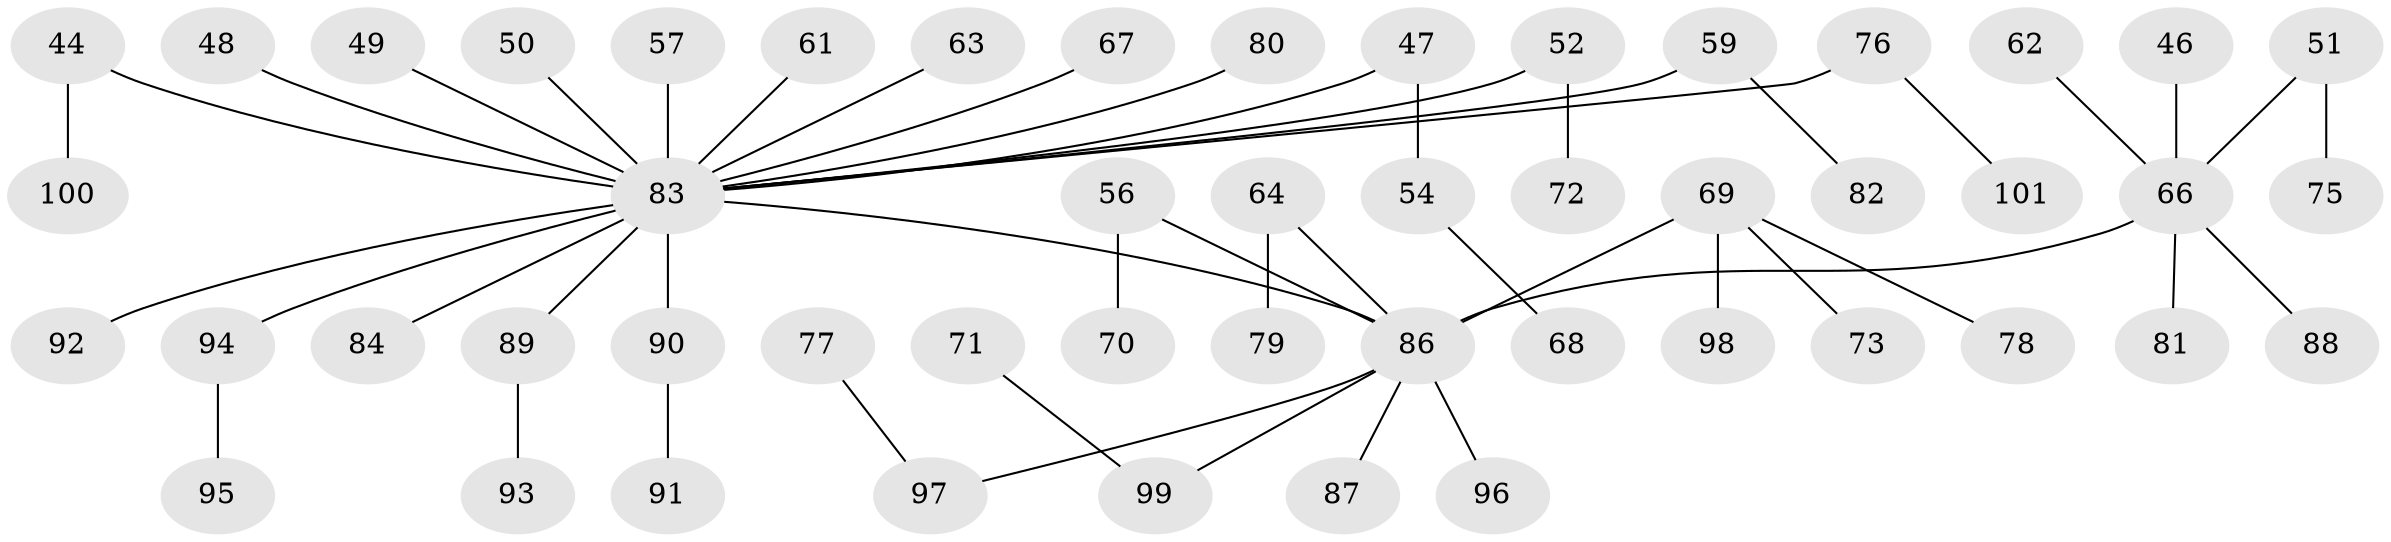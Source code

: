 // original degree distribution, {6: 0.009900990099009901, 4: 0.07920792079207921, 3: 0.09900990099009901, 8: 0.009900990099009901, 5: 0.019801980198019802, 2: 0.26732673267326734, 9: 0.009900990099009901, 1: 0.504950495049505}
// Generated by graph-tools (version 1.1) at 2025/52/03/09/25 04:52:54]
// undirected, 50 vertices, 49 edges
graph export_dot {
graph [start="1"]
  node [color=gray90,style=filled];
  44;
  46;
  47;
  48;
  49;
  50;
  51;
  52;
  54;
  56;
  57;
  59;
  61;
  62;
  63;
  64 [super="+40"];
  66 [super="+33+42+36+41+60"];
  67;
  68;
  69 [super="+30+55"];
  70;
  71;
  72;
  73 [super="+37"];
  75;
  76;
  77;
  78;
  79;
  80;
  81;
  82;
  83 [super="+9+13+65+74+39+43"];
  84;
  86 [super="+14+24+20+29+35"];
  87;
  88;
  89 [super="+85"];
  90;
  91;
  92;
  93;
  94;
  95;
  96 [super="+38"];
  97 [super="+7+11+19+27+58+21"];
  98;
  99 [super="+26+53"];
  100;
  101;
  44 -- 100;
  44 -- 83;
  46 -- 66;
  47 -- 54;
  47 -- 83;
  48 -- 83;
  49 -- 83;
  50 -- 83;
  51 -- 75;
  51 -- 66;
  52 -- 72;
  52 -- 83;
  54 -- 68;
  56 -- 70;
  56 -- 86;
  57 -- 83;
  59 -- 82;
  59 -- 83;
  61 -- 83;
  62 -- 66;
  63 -- 83;
  64 -- 86;
  64 -- 79;
  66 -- 86;
  66 -- 88;
  66 -- 81;
  67 -- 83;
  69 -- 78;
  69 -- 98;
  69 -- 86;
  69 -- 73;
  71 -- 99;
  76 -- 101;
  76 -- 83;
  77 -- 97;
  80 -- 83;
  83 -- 86;
  83 -- 92;
  83 -- 94;
  83 -- 84;
  83 -- 90;
  83 -- 89;
  86 -- 97;
  86 -- 99;
  86 -- 87;
  86 -- 96;
  89 -- 93;
  90 -- 91;
  94 -- 95;
}
